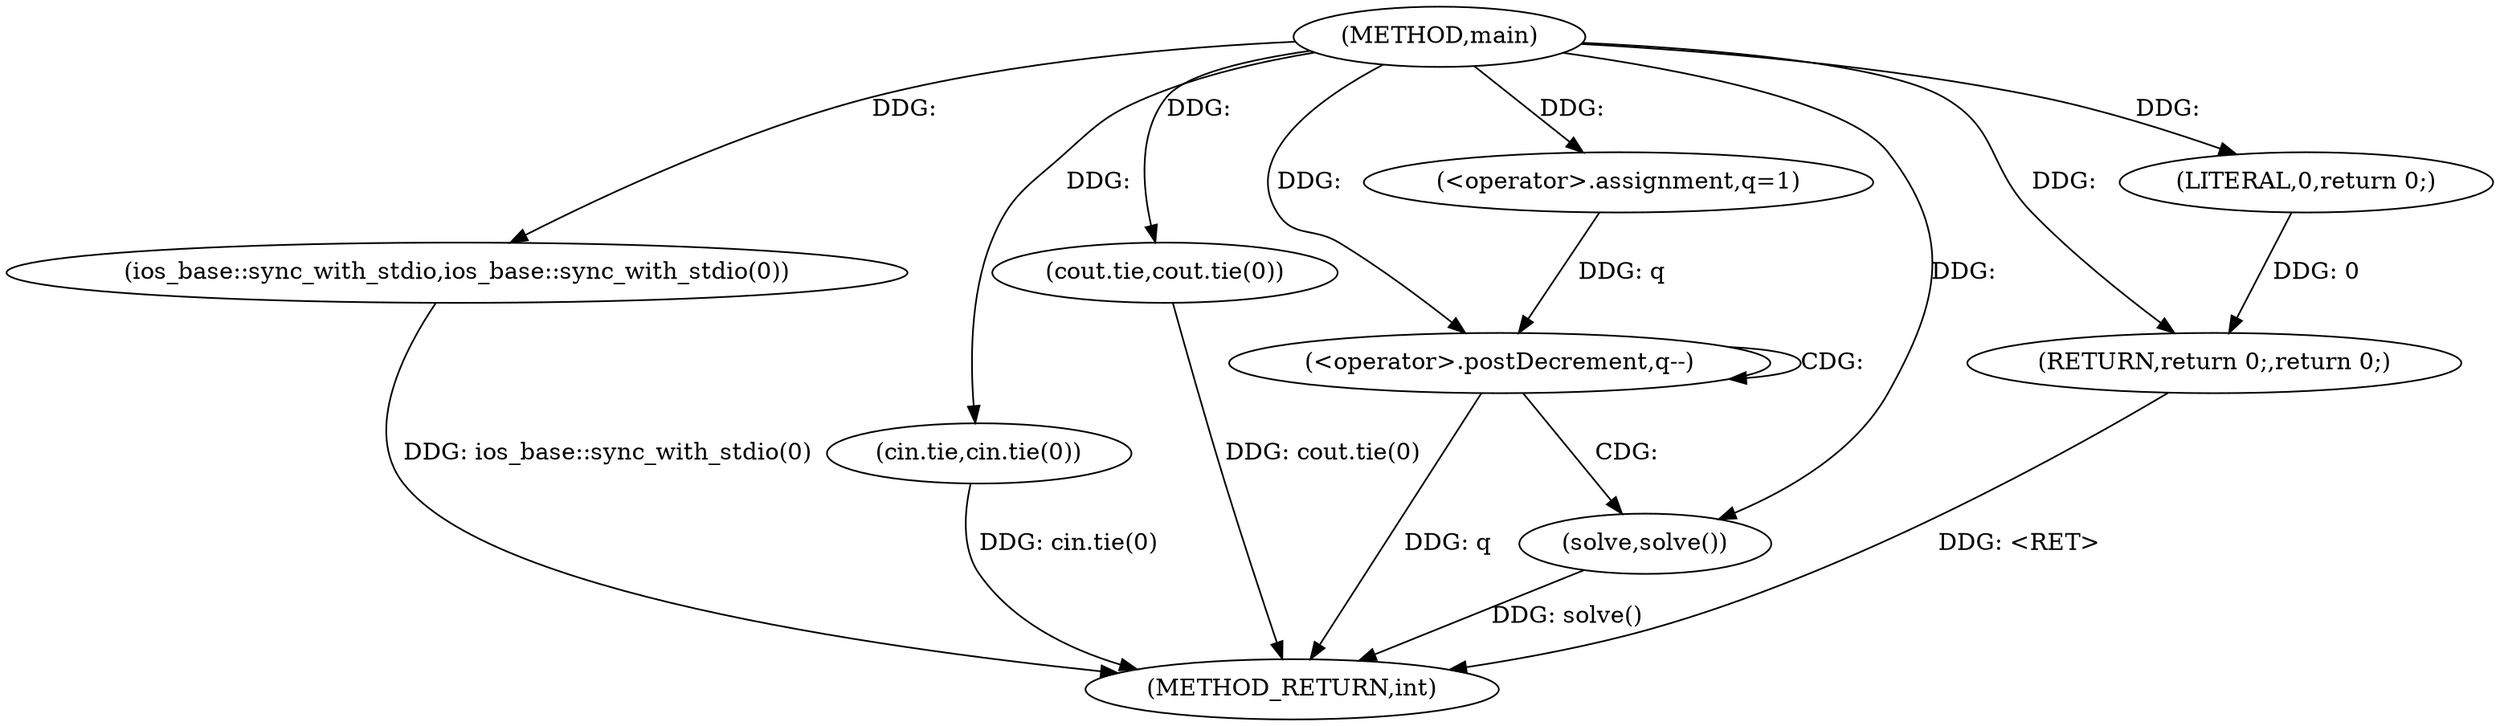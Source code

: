 digraph "main" {  
"1000211" [label = "(METHOD,main)" ]
"1000229" [label = "(METHOD_RETURN,int)" ]
"1000213" [label = "(ios_base::sync_with_stdio,ios_base::sync_with_stdio(0))" ]
"1000215" [label = "(cin.tie,cin.tie(0))" ]
"1000217" [label = "(cout.tie,cout.tie(0))" ]
"1000220" [label = "(<operator>.assignment,q=1)" ]
"1000227" [label = "(RETURN,return 0;,return 0;)" ]
"1000224" [label = "(<operator>.postDecrement,q--)" ]
"1000226" [label = "(solve,solve())" ]
"1000228" [label = "(LITERAL,0,return 0;)" ]
  "1000227" -> "1000229"  [ label = "DDG: <RET>"] 
  "1000213" -> "1000229"  [ label = "DDG: ios_base::sync_with_stdio(0)"] 
  "1000215" -> "1000229"  [ label = "DDG: cin.tie(0)"] 
  "1000217" -> "1000229"  [ label = "DDG: cout.tie(0)"] 
  "1000224" -> "1000229"  [ label = "DDG: q"] 
  "1000226" -> "1000229"  [ label = "DDG: solve()"] 
  "1000211" -> "1000220"  [ label = "DDG: "] 
  "1000228" -> "1000227"  [ label = "DDG: 0"] 
  "1000211" -> "1000227"  [ label = "DDG: "] 
  "1000211" -> "1000213"  [ label = "DDG: "] 
  "1000211" -> "1000215"  [ label = "DDG: "] 
  "1000211" -> "1000217"  [ label = "DDG: "] 
  "1000211" -> "1000226"  [ label = "DDG: "] 
  "1000211" -> "1000228"  [ label = "DDG: "] 
  "1000220" -> "1000224"  [ label = "DDG: q"] 
  "1000211" -> "1000224"  [ label = "DDG: "] 
  "1000224" -> "1000226"  [ label = "CDG: "] 
  "1000224" -> "1000224"  [ label = "CDG: "] 
}
